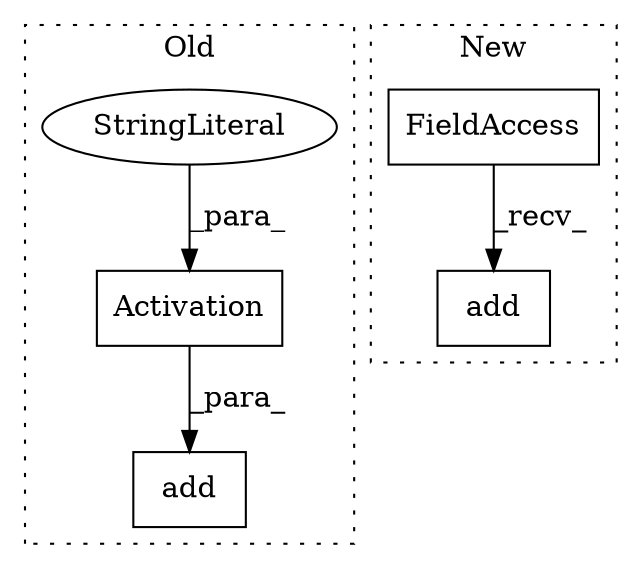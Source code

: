 digraph G {
subgraph cluster0 {
1 [label="Activation" a="32" s="2317,2334" l="11,1" shape="box"];
3 [label="StringLiteral" a="45" s="2328" l="6" shape="ellipse"];
4 [label="add" a="32" s="2310,2335" l="4,1" shape="box"];
label = "Old";
style="dotted";
}
subgraph cluster1 {
2 [label="add" a="32" s="1299,1349" l="4,1" shape="box"];
5 [label="FieldAccess" a="22" s="1283" l="15" shape="box"];
label = "New";
style="dotted";
}
1 -> 4 [label="_para_"];
3 -> 1 [label="_para_"];
5 -> 2 [label="_recv_"];
}